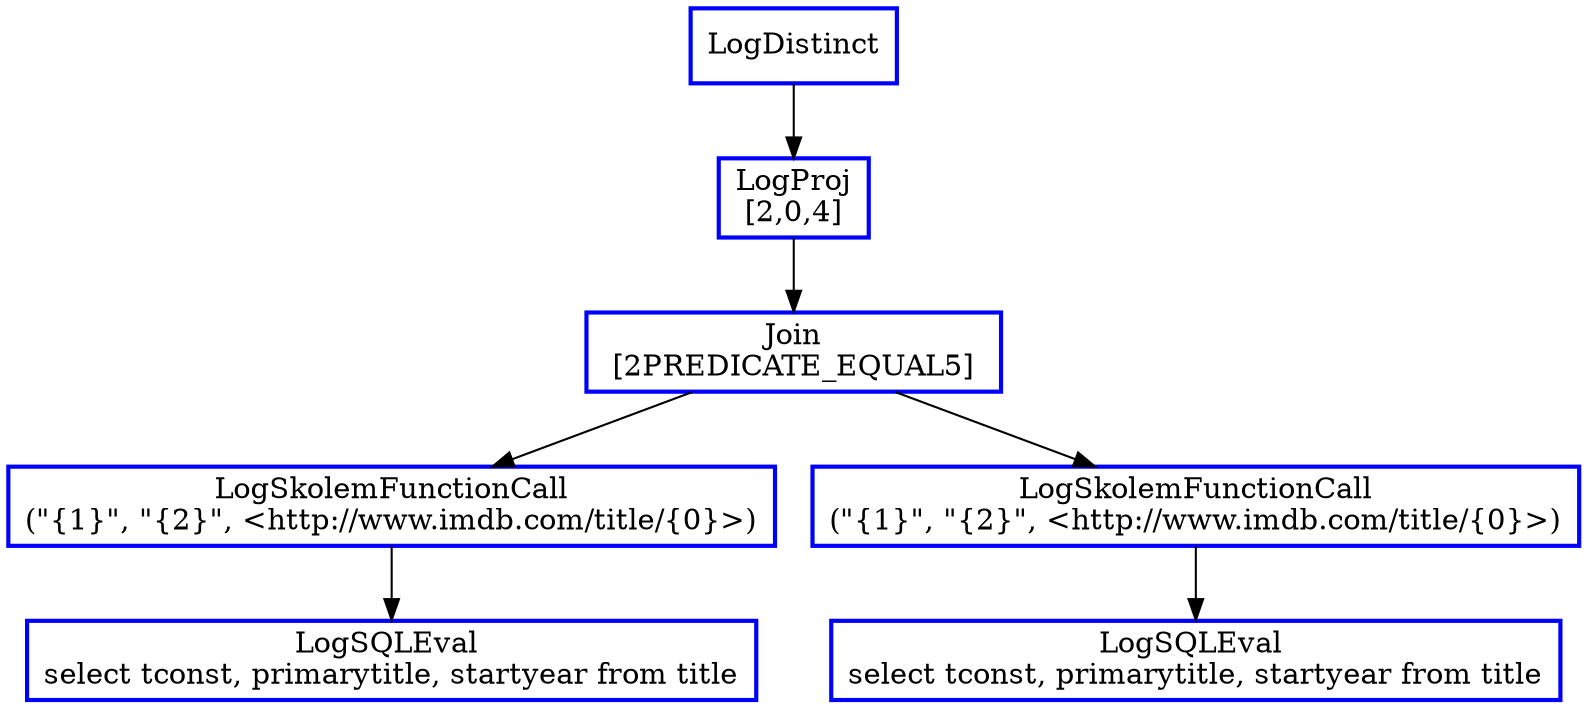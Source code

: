 digraph  g{
node [shape=rectangle, color=black, fontcolor=black, style=bold]
0 [label="LogDistinct" , color = blue] ; 
1 [label="LogProj
[2,0,4]" , color = blue] ; 
0 -> 1 ; 
2 [label="Join\n [2PREDICATE_EQUAL5] ", color = blue] ; 
1 -> 2 ; 
3 [label="LogSkolemFunctionCall
(\"{1}\", \"{2}\", <http://www.imdb.com/title/{0}>)" , color = blue] ; 
2 -> 3 ; 
4 [label="LogSQLEval 
select tconst, primarytitle, startyear from title", color = blue] ; 
3 -> 4 ; 
5 [label="LogSkolemFunctionCall
(\"{1}\", \"{2}\", <http://www.imdb.com/title/{0}>)" , color = blue] ; 
2 -> 5 ; 
6 [label="LogSQLEval 
select tconst, primarytitle, startyear from title", color = blue] ; 
5 -> 6 ; 
}

